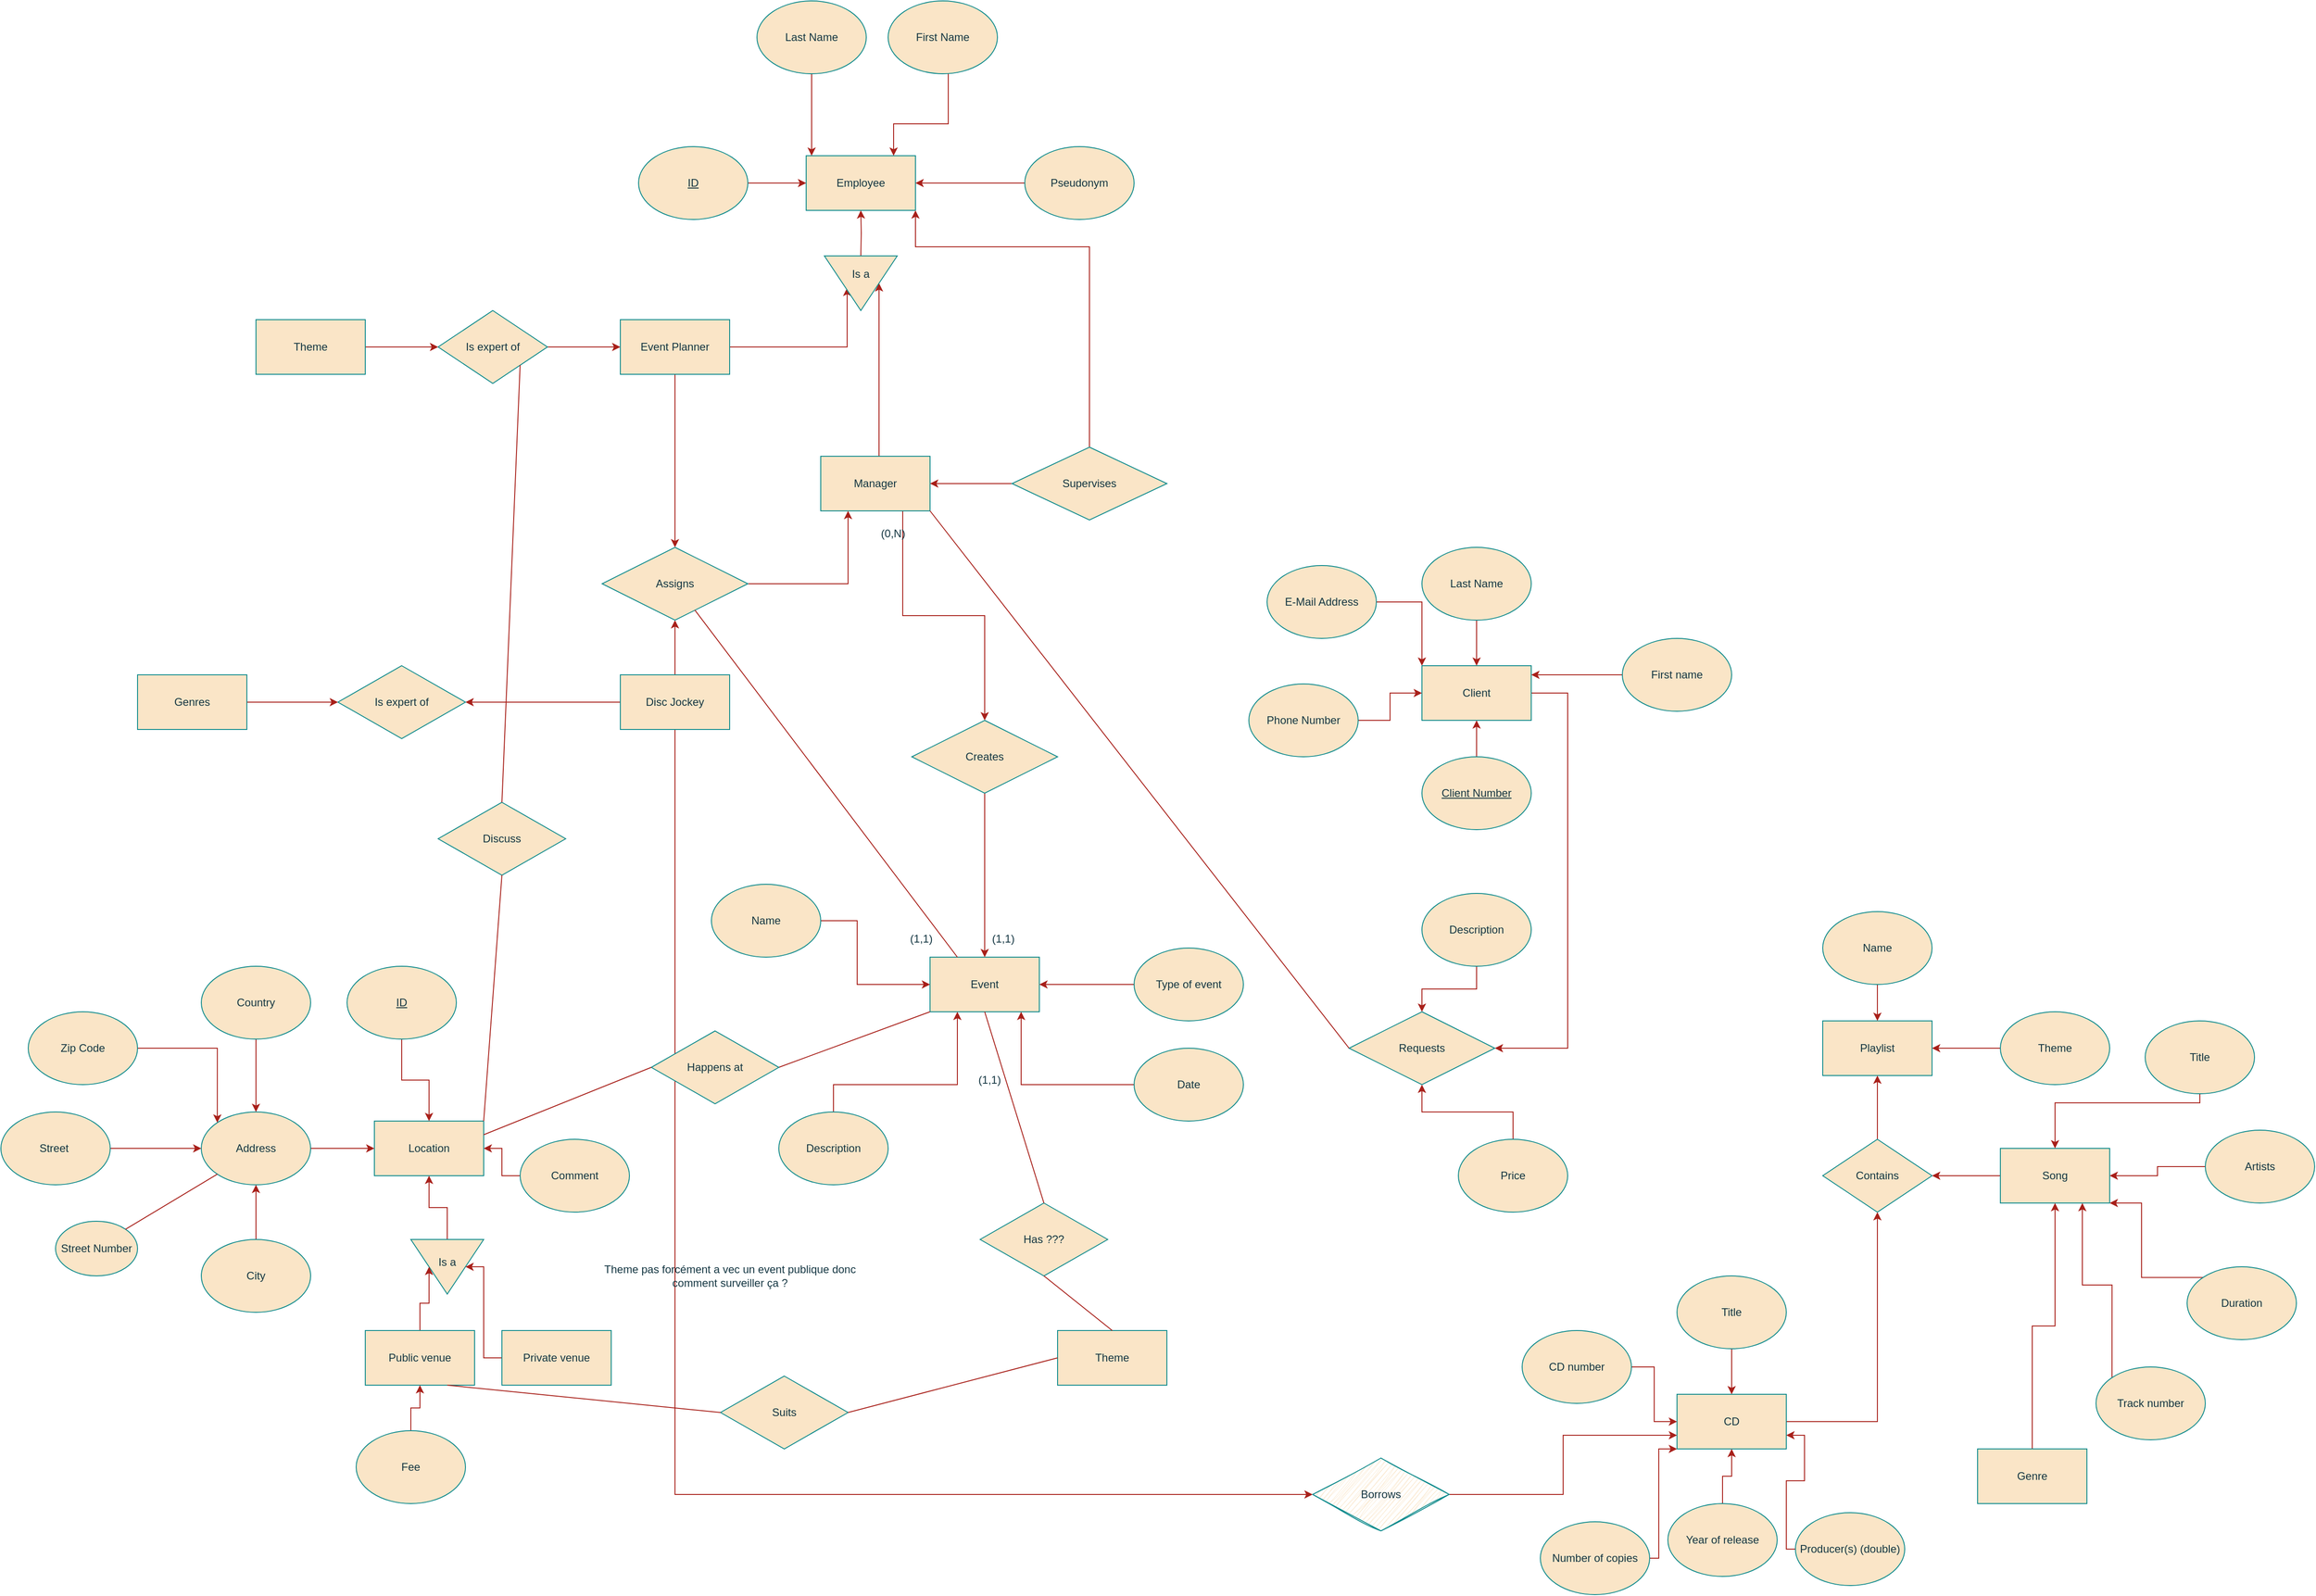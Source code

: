 <mxfile version="21.0.8" type="github">
  <diagram name="Page-1" id="oUGUHpaBGy30pAXyqQJv">
    <mxGraphModel dx="3053" dy="1091" grid="1" gridSize="10" guides="1" tooltips="1" connect="1" arrows="1" fold="1" page="1" pageScale="1" pageWidth="1169" pageHeight="827" math="0" shadow="0">
      <root>
        <mxCell id="0" />
        <mxCell id="1" parent="0" />
        <mxCell id="isUZXauVuKdNpPGXGeLC-48" style="edgeStyle=orthogonalEdgeStyle;rounded=0;orthogonalLoop=1;jettySize=auto;html=1;entryX=0.5;entryY=1;entryDx=0;entryDy=0;strokeColor=#A8201A;fontColor=default;fillColor=#FAE5C7;labelBackgroundColor=none;" parent="1" source="isUZXauVuKdNpPGXGeLC-2" target="isUZXauVuKdNpPGXGeLC-44" edge="1">
          <mxGeometry relative="1" as="geometry" />
        </mxCell>
        <mxCell id="isUZXauVuKdNpPGXGeLC-145" style="edgeStyle=orthogonalEdgeStyle;rounded=0;orthogonalLoop=1;jettySize=auto;html=1;entryX=0;entryY=0.5;entryDx=0;entryDy=0;strokeColor=#A8201A;fontColor=default;fillColor=#FAE5C7;labelBackgroundColor=none;" parent="1" source="isUZXauVuKdNpPGXGeLC-2" target="isUZXauVuKdNpPGXGeLC-143" edge="1">
          <mxGeometry relative="1" as="geometry">
            <Array as="points">
              <mxPoint x="30" y="1670" />
            </Array>
          </mxGeometry>
        </mxCell>
        <mxCell id="isUZXauVuKdNpPGXGeLC-152" style="edgeStyle=orthogonalEdgeStyle;rounded=0;orthogonalLoop=1;jettySize=auto;html=1;exitX=0;exitY=0.5;exitDx=0;exitDy=0;entryX=1;entryY=0.5;entryDx=0;entryDy=0;strokeColor=#A8201A;fontColor=default;fillColor=#FAE5C7;labelBackgroundColor=none;" parent="1" source="isUZXauVuKdNpPGXGeLC-2" target="isUZXauVuKdNpPGXGeLC-151" edge="1">
          <mxGeometry relative="1" as="geometry">
            <Array as="points">
              <mxPoint x="-150" y="800" />
              <mxPoint x="-150" y="800" />
            </Array>
          </mxGeometry>
        </mxCell>
        <mxCell id="isUZXauVuKdNpPGXGeLC-2" value="Disc Jockey" style="rounded=0;whiteSpace=wrap;html=1;labelBackgroundColor=none;fillColor=#FAE5C7;strokeColor=#0F8B8D;fontColor=#143642;" parent="1" vertex="1">
          <mxGeometry x="-30" y="770" width="120" height="60" as="geometry" />
        </mxCell>
        <mxCell id="isUZXauVuKdNpPGXGeLC-3" value="Employee" style="rounded=0;whiteSpace=wrap;html=1;labelBackgroundColor=none;fillColor=#FAE5C7;strokeColor=#0F8B8D;fontColor=#143642;" parent="1" vertex="1">
          <mxGeometry x="174" y="200" width="120" height="60" as="geometry" />
        </mxCell>
        <mxCell id="isUZXauVuKdNpPGXGeLC-15" style="edgeStyle=orthogonalEdgeStyle;rounded=0;orthogonalLoop=1;jettySize=auto;html=1;labelBackgroundColor=none;strokeColor=#A8201A;fontColor=default;" parent="1" source="isUZXauVuKdNpPGXGeLC-4" target="isUZXauVuKdNpPGXGeLC-3" edge="1">
          <mxGeometry relative="1" as="geometry">
            <Array as="points">
              <mxPoint x="180" y="160" />
              <mxPoint x="180" y="160" />
            </Array>
          </mxGeometry>
        </mxCell>
        <mxCell id="isUZXauVuKdNpPGXGeLC-4" value="Last Name" style="ellipse;whiteSpace=wrap;html=1;labelBackgroundColor=none;fillColor=#FAE5C7;strokeColor=#0F8B8D;fontColor=#143642;" parent="1" vertex="1">
          <mxGeometry x="120" y="30" width="120" height="80" as="geometry" />
        </mxCell>
        <mxCell id="isUZXauVuKdNpPGXGeLC-7" style="edgeStyle=orthogonalEdgeStyle;rounded=0;orthogonalLoop=1;jettySize=auto;html=1;labelBackgroundColor=none;strokeColor=#A8201A;fontColor=default;" parent="1" source="isUZXauVuKdNpPGXGeLC-6" target="isUZXauVuKdNpPGXGeLC-3" edge="1">
          <mxGeometry relative="1" as="geometry">
            <Array as="points">
              <mxPoint x="330" y="165" />
              <mxPoint x="270" y="165" />
            </Array>
          </mxGeometry>
        </mxCell>
        <mxCell id="isUZXauVuKdNpPGXGeLC-6" value="First Name" style="ellipse;whiteSpace=wrap;html=1;labelBackgroundColor=none;fillColor=#FAE5C7;strokeColor=#0F8B8D;fontColor=#143642;" parent="1" vertex="1">
          <mxGeometry x="264" y="30" width="120" height="80" as="geometry" />
        </mxCell>
        <mxCell id="isUZXauVuKdNpPGXGeLC-9" value="" style="edgeStyle=orthogonalEdgeStyle;rounded=0;orthogonalLoop=1;jettySize=auto;html=1;labelBackgroundColor=none;strokeColor=#A8201A;fontColor=default;" parent="1" source="isUZXauVuKdNpPGXGeLC-8" target="isUZXauVuKdNpPGXGeLC-3" edge="1">
          <mxGeometry relative="1" as="geometry" />
        </mxCell>
        <mxCell id="isUZXauVuKdNpPGXGeLC-8" value="ID" style="ellipse;whiteSpace=wrap;html=1;fontStyle=4;labelBackgroundColor=none;fillColor=#FAE5C7;strokeColor=#0F8B8D;fontColor=#143642;" parent="1" vertex="1">
          <mxGeometry x="-10" y="190" width="120" height="80" as="geometry" />
        </mxCell>
        <mxCell id="isUZXauVuKdNpPGXGeLC-11" value="" style="edgeStyle=orthogonalEdgeStyle;rounded=0;orthogonalLoop=1;jettySize=auto;html=1;labelBackgroundColor=none;strokeColor=#A8201A;fontColor=default;" parent="1" source="isUZXauVuKdNpPGXGeLC-10" target="isUZXauVuKdNpPGXGeLC-3" edge="1">
          <mxGeometry relative="1" as="geometry" />
        </mxCell>
        <mxCell id="isUZXauVuKdNpPGXGeLC-10" value="Pseudonym" style="ellipse;whiteSpace=wrap;fontStyle=0;html=1;labelBackgroundColor=none;fillColor=#FAE5C7;strokeColor=#0F8B8D;fontColor=#143642;" parent="1" vertex="1">
          <mxGeometry x="414" y="190" width="120" height="80" as="geometry" />
        </mxCell>
        <mxCell id="isUZXauVuKdNpPGXGeLC-18" value="" style="edgeStyle=orthogonalEdgeStyle;rounded=0;orthogonalLoop=1;jettySize=auto;html=1;labelBackgroundColor=none;strokeColor=#A8201A;fontColor=default;" parent="1" target="isUZXauVuKdNpPGXGeLC-3" edge="1">
          <mxGeometry relative="1" as="geometry">
            <mxPoint x="234.0" y="310" as="sourcePoint" />
          </mxGeometry>
        </mxCell>
        <mxCell id="isUZXauVuKdNpPGXGeLC-118" style="edgeStyle=orthogonalEdgeStyle;rounded=0;orthogonalLoop=1;jettySize=auto;html=1;strokeColor=#A8201A;fontColor=default;fillColor=#FAE5C7;labelBackgroundColor=none;entryX=1;entryY=0.5;entryDx=0;entryDy=0;" parent="1" source="isUZXauVuKdNpPGXGeLC-21" target="isUZXauVuKdNpPGXGeLC-116" edge="1">
          <mxGeometry relative="1" as="geometry">
            <Array as="points">
              <mxPoint x="1010" y="790" />
              <mxPoint x="1010" y="1180" />
            </Array>
            <mxPoint x="1210" y="1180" as="targetPoint" />
          </mxGeometry>
        </mxCell>
        <mxCell id="isUZXauVuKdNpPGXGeLC-21" value="&lt;div&gt;Client&lt;/div&gt;" style="rounded=0;whiteSpace=wrap;html=1;strokeColor=#0F8B8D;fontColor=#143642;fillColor=#FAE5C7;labelBackgroundColor=none;" parent="1" vertex="1">
          <mxGeometry x="850" y="760" width="120" height="60" as="geometry" />
        </mxCell>
        <mxCell id="isUZXauVuKdNpPGXGeLC-23" value="" style="edgeStyle=orthogonalEdgeStyle;rounded=0;orthogonalLoop=1;jettySize=auto;html=1;strokeColor=#A8201A;fontColor=default;fillColor=#FAE5C7;labelBackgroundColor=none;" parent="1" source="isUZXauVuKdNpPGXGeLC-22" target="isUZXauVuKdNpPGXGeLC-21" edge="1">
          <mxGeometry relative="1" as="geometry" />
        </mxCell>
        <mxCell id="isUZXauVuKdNpPGXGeLC-22" value="Client Number" style="ellipse;whiteSpace=wrap;html=1;strokeColor=#0F8B8D;fontColor=#143642;fillColor=#FAE5C7;fontStyle=4;labelBackgroundColor=none;" parent="1" vertex="1">
          <mxGeometry x="850" y="860" width="120" height="80" as="geometry" />
        </mxCell>
        <mxCell id="isUZXauVuKdNpPGXGeLC-25" value="" style="edgeStyle=orthogonalEdgeStyle;rounded=0;orthogonalLoop=1;jettySize=auto;html=1;strokeColor=#A8201A;fontColor=default;fillColor=#FAE5C7;labelBackgroundColor=none;" parent="1" source="isUZXauVuKdNpPGXGeLC-24" target="isUZXauVuKdNpPGXGeLC-21" edge="1">
          <mxGeometry relative="1" as="geometry" />
        </mxCell>
        <mxCell id="isUZXauVuKdNpPGXGeLC-24" value="&lt;div&gt;Last Name&lt;/div&gt;" style="ellipse;whiteSpace=wrap;html=1;strokeColor=#0F8B8D;fontColor=#143642;fillColor=#FAE5C7;labelBackgroundColor=none;" parent="1" vertex="1">
          <mxGeometry x="850" y="630" width="120" height="80" as="geometry" />
        </mxCell>
        <mxCell id="isUZXauVuKdNpPGXGeLC-27" value="" style="edgeStyle=orthogonalEdgeStyle;rounded=0;orthogonalLoop=1;jettySize=auto;html=1;strokeColor=#A8201A;fontColor=default;fillColor=#FAE5C7;labelBackgroundColor=none;" parent="1" source="isUZXauVuKdNpPGXGeLC-26" target="isUZXauVuKdNpPGXGeLC-21" edge="1">
          <mxGeometry relative="1" as="geometry">
            <Array as="points">
              <mxPoint x="990" y="770" />
              <mxPoint x="990" y="770" />
            </Array>
          </mxGeometry>
        </mxCell>
        <mxCell id="isUZXauVuKdNpPGXGeLC-26" value="First name" style="ellipse;whiteSpace=wrap;html=1;strokeColor=#0F8B8D;fontColor=#143642;fillColor=#FAE5C7;labelBackgroundColor=none;" parent="1" vertex="1">
          <mxGeometry x="1070" y="730" width="120" height="80" as="geometry" />
        </mxCell>
        <mxCell id="isUZXauVuKdNpPGXGeLC-29" value="" style="edgeStyle=orthogonalEdgeStyle;rounded=0;orthogonalLoop=1;jettySize=auto;html=1;strokeColor=#A8201A;fontColor=default;fillColor=#FAE5C7;labelBackgroundColor=none;" parent="1" source="isUZXauVuKdNpPGXGeLC-28" target="isUZXauVuKdNpPGXGeLC-21" edge="1">
          <mxGeometry relative="1" as="geometry" />
        </mxCell>
        <mxCell id="isUZXauVuKdNpPGXGeLC-28" value="Phone Number" style="ellipse;whiteSpace=wrap;html=1;strokeColor=#0F8B8D;fontColor=#143642;fillColor=#FAE5C7;labelBackgroundColor=none;" parent="1" vertex="1">
          <mxGeometry x="660" y="780" width="120" height="80" as="geometry" />
        </mxCell>
        <mxCell id="isUZXauVuKdNpPGXGeLC-31" style="edgeStyle=orthogonalEdgeStyle;rounded=0;orthogonalLoop=1;jettySize=auto;html=1;entryX=0;entryY=0;entryDx=0;entryDy=0;strokeColor=#A8201A;fontColor=default;fillColor=#FAE5C7;labelBackgroundColor=none;" parent="1" source="isUZXauVuKdNpPGXGeLC-30" target="isUZXauVuKdNpPGXGeLC-21" edge="1">
          <mxGeometry relative="1" as="geometry" />
        </mxCell>
        <mxCell id="isUZXauVuKdNpPGXGeLC-30" value="E-Mail Address" style="ellipse;whiteSpace=wrap;html=1;strokeColor=#0F8B8D;fontColor=#143642;fillColor=#FAE5C7;labelBackgroundColor=none;" parent="1" vertex="1">
          <mxGeometry x="680" y="650" width="120" height="80" as="geometry" />
        </mxCell>
        <mxCell id="isUZXauVuKdNpPGXGeLC-32" value="Event" style="rounded=0;whiteSpace=wrap;html=1;strokeColor=#0F8B8D;fontColor=#143642;fillColor=#FAE5C7;labelBackgroundColor=none;" parent="1" vertex="1">
          <mxGeometry x="310" y="1080" width="120" height="60" as="geometry" />
        </mxCell>
        <mxCell id="isUZXauVuKdNpPGXGeLC-36" value="" style="edgeStyle=orthogonalEdgeStyle;rounded=0;orthogonalLoop=1;jettySize=auto;html=1;strokeColor=#A8201A;fontColor=default;fillColor=#FAE5C7;labelBackgroundColor=none;" parent="1" source="isUZXauVuKdNpPGXGeLC-35" target="isUZXauVuKdNpPGXGeLC-32" edge="1">
          <mxGeometry relative="1" as="geometry" />
        </mxCell>
        <mxCell id="isUZXauVuKdNpPGXGeLC-35" value="Type of event" style="ellipse;whiteSpace=wrap;html=1;strokeColor=#0F8B8D;fontColor=#143642;fillColor=#FAE5C7;labelBackgroundColor=none;" parent="1" vertex="1">
          <mxGeometry x="534" y="1070" width="120" height="80" as="geometry" />
        </mxCell>
        <mxCell id="isUZXauVuKdNpPGXGeLC-38" style="edgeStyle=orthogonalEdgeStyle;rounded=0;orthogonalLoop=1;jettySize=auto;html=1;strokeColor=#A8201A;fontColor=default;fillColor=#FAE5C7;labelBackgroundColor=none;entryX=0;entryY=0.5;entryDx=0;entryDy=0;" parent="1" source="isUZXauVuKdNpPGXGeLC-37" target="isUZXauVuKdNpPGXGeLC-32" edge="1">
          <mxGeometry relative="1" as="geometry">
            <Array as="points">
              <mxPoint x="230" y="1110" />
            </Array>
            <mxPoint x="290" y="1110" as="targetPoint" />
          </mxGeometry>
        </mxCell>
        <mxCell id="isUZXauVuKdNpPGXGeLC-37" value="Name" style="ellipse;whiteSpace=wrap;html=1;strokeColor=#0F8B8D;fontColor=#143642;fillColor=#FAE5C7;labelBackgroundColor=none;" parent="1" vertex="1">
          <mxGeometry x="70" y="1000" width="120" height="80" as="geometry" />
        </mxCell>
        <mxCell id="isUZXauVuKdNpPGXGeLC-40" value="" style="edgeStyle=orthogonalEdgeStyle;rounded=0;orthogonalLoop=1;jettySize=auto;html=1;strokeColor=#A8201A;fontColor=default;fillColor=#FAE5C7;labelBackgroundColor=none;" parent="1" source="isUZXauVuKdNpPGXGeLC-39" target="isUZXauVuKdNpPGXGeLC-32" edge="1">
          <mxGeometry relative="1" as="geometry">
            <Array as="points">
              <mxPoint x="410" y="1220" />
            </Array>
          </mxGeometry>
        </mxCell>
        <mxCell id="isUZXauVuKdNpPGXGeLC-39" value="Date" style="ellipse;whiteSpace=wrap;html=1;strokeColor=#0F8B8D;fontColor=#143642;fillColor=#FAE5C7;labelBackgroundColor=none;" parent="1" vertex="1">
          <mxGeometry x="534" y="1180" width="120" height="80" as="geometry" />
        </mxCell>
        <mxCell id="isUZXauVuKdNpPGXGeLC-42" style="edgeStyle=orthogonalEdgeStyle;rounded=0;orthogonalLoop=1;jettySize=auto;html=1;strokeColor=#A8201A;fontColor=default;fillColor=#FAE5C7;labelBackgroundColor=none;" parent="1" source="isUZXauVuKdNpPGXGeLC-41" target="isUZXauVuKdNpPGXGeLC-32" edge="1">
          <mxGeometry relative="1" as="geometry">
            <mxPoint x="520" y="1170" as="targetPoint" />
            <Array as="points">
              <mxPoint x="340" y="1220" />
            </Array>
          </mxGeometry>
        </mxCell>
        <mxCell id="isUZXauVuKdNpPGXGeLC-41" value="Description" style="ellipse;whiteSpace=wrap;html=1;strokeColor=#0F8B8D;fontColor=#143642;fillColor=#FAE5C7;labelBackgroundColor=none;" parent="1" vertex="1">
          <mxGeometry x="144" y="1250" width="120" height="80" as="geometry" />
        </mxCell>
        <mxCell id="isUZXauVuKdNpPGXGeLC-53" style="edgeStyle=orthogonalEdgeStyle;rounded=0;orthogonalLoop=1;jettySize=auto;html=1;strokeColor=#A8201A;fontColor=default;fillColor=#FAE5C7;entryX=0.5;entryY=0;entryDx=0;entryDy=0;labelBackgroundColor=none;" parent="1" source="isUZXauVuKdNpPGXGeLC-43" target="isUZXauVuKdNpPGXGeLC-93" edge="1">
          <mxGeometry relative="1" as="geometry">
            <mxPoint x="274.103" y="810.059" as="targetPoint" />
            <Array as="points">
              <mxPoint x="254" y="470" />
              <mxPoint x="254" y="470" />
            </Array>
          </mxGeometry>
        </mxCell>
        <mxCell id="u19Qbw-zsNUTQhLfnBGV-7" style="edgeStyle=orthogonalEdgeStyle;rounded=0;orthogonalLoop=1;jettySize=auto;html=1;exitX=0.75;exitY=1;exitDx=0;exitDy=0;strokeColor=#A8201A;fontColor=default;fillColor=#FAE5C7;labelBackgroundColor=none;" parent="1" source="isUZXauVuKdNpPGXGeLC-43" target="u19Qbw-zsNUTQhLfnBGV-5" edge="1">
          <mxGeometry relative="1" as="geometry" />
        </mxCell>
        <mxCell id="isUZXauVuKdNpPGXGeLC-43" value="&lt;div&gt;Manager&lt;/div&gt;" style="rounded=0;whiteSpace=wrap;html=1;strokeColor=#0F8B8D;fontColor=#143642;fillColor=#FAE5C7;labelBackgroundColor=none;" parent="1" vertex="1">
          <mxGeometry x="190" y="530" width="120" height="60" as="geometry" />
        </mxCell>
        <mxCell id="isUZXauVuKdNpPGXGeLC-45" value="" style="edgeStyle=orthogonalEdgeStyle;rounded=0;orthogonalLoop=1;jettySize=auto;html=1;strokeColor=#A8201A;fontColor=default;fillColor=#FAE5C7;labelBackgroundColor=none;" parent="1" source="isUZXauVuKdNpPGXGeLC-44" target="isUZXauVuKdNpPGXGeLC-43" edge="1">
          <mxGeometry relative="1" as="geometry">
            <Array as="points">
              <mxPoint x="220" y="670" />
            </Array>
          </mxGeometry>
        </mxCell>
        <mxCell id="isUZXauVuKdNpPGXGeLC-44" value="Assigns" style="rhombus;whiteSpace=wrap;html=1;strokeColor=#0F8B8D;fontColor=#143642;fillColor=#FAE5C7;labelBackgroundColor=none;" parent="1" vertex="1">
          <mxGeometry x="-50" y="630" width="160" height="80" as="geometry" />
        </mxCell>
        <mxCell id="isUZXauVuKdNpPGXGeLC-51" value="" style="edgeStyle=orthogonalEdgeStyle;rounded=0;orthogonalLoop=1;jettySize=auto;html=1;strokeColor=#A8201A;fontColor=default;fillColor=#FAE5C7;labelBackgroundColor=none;" parent="1" source="isUZXauVuKdNpPGXGeLC-50" target="isUZXauVuKdNpPGXGeLC-44" edge="1">
          <mxGeometry relative="1" as="geometry">
            <Array as="points">
              <mxPoint x="30" y="590" />
              <mxPoint x="30" y="590" />
            </Array>
          </mxGeometry>
        </mxCell>
        <mxCell id="isUZXauVuKdNpPGXGeLC-95" style="edgeStyle=orthogonalEdgeStyle;rounded=0;orthogonalLoop=1;jettySize=auto;html=1;entryX=0.25;entryY=1;entryDx=0;entryDy=0;strokeColor=#A8201A;fontColor=default;fillColor=#FAE5C7;labelBackgroundColor=none;" parent="1" source="isUZXauVuKdNpPGXGeLC-50" target="isUZXauVuKdNpPGXGeLC-94" edge="1">
          <mxGeometry relative="1" as="geometry">
            <Array as="points">
              <mxPoint x="219" y="410" />
            </Array>
          </mxGeometry>
        </mxCell>
        <mxCell id="isUZXauVuKdNpPGXGeLC-50" value="&lt;div&gt;Event P&lt;span style=&quot;background-color: initial;&quot;&gt;lanner&lt;/span&gt;&lt;/div&gt;" style="rounded=0;whiteSpace=wrap;html=1;strokeColor=#0F8B8D;fontColor=#143642;fillColor=#FAE5C7;labelBackgroundColor=none;" parent="1" vertex="1">
          <mxGeometry x="-30" y="380" width="120" height="60" as="geometry" />
        </mxCell>
        <mxCell id="isUZXauVuKdNpPGXGeLC-55" style="edgeStyle=orthogonalEdgeStyle;rounded=0;orthogonalLoop=1;jettySize=auto;html=1;strokeColor=#A8201A;fontColor=default;fillColor=#FAE5C7;entryX=1;entryY=0.5;entryDx=0;entryDy=0;labelBackgroundColor=none;" parent="1" source="isUZXauVuKdNpPGXGeLC-54" target="isUZXauVuKdNpPGXGeLC-43" edge="1">
          <mxGeometry relative="1" as="geometry">
            <mxPoint x="330" y="370" as="targetPoint" />
            <Array as="points">
              <mxPoint x="340" y="560" />
              <mxPoint x="340" y="560" />
            </Array>
          </mxGeometry>
        </mxCell>
        <mxCell id="isUZXauVuKdNpPGXGeLC-56" style="edgeStyle=orthogonalEdgeStyle;rounded=0;orthogonalLoop=1;jettySize=auto;html=1;entryX=1;entryY=1;entryDx=0;entryDy=0;strokeColor=#A8201A;fontColor=default;fillColor=#FAE5C7;labelBackgroundColor=none;" parent="1" source="isUZXauVuKdNpPGXGeLC-54" target="isUZXauVuKdNpPGXGeLC-3" edge="1">
          <mxGeometry relative="1" as="geometry">
            <Array as="points">
              <mxPoint x="485" y="300" />
              <mxPoint x="294" y="300" />
            </Array>
          </mxGeometry>
        </mxCell>
        <mxCell id="isUZXauVuKdNpPGXGeLC-54" value="Supervises" style="rhombus;whiteSpace=wrap;html=1;strokeColor=#0F8B8D;fontColor=#143642;fillColor=#FAE5C7;labelBackgroundColor=none;" parent="1" vertex="1">
          <mxGeometry x="400" y="520" width="170" height="80" as="geometry" />
        </mxCell>
        <mxCell id="isUZXauVuKdNpPGXGeLC-58" value="Location" style="rounded=0;whiteSpace=wrap;html=1;strokeColor=#0F8B8D;fontColor=#143642;fillColor=#FAE5C7;labelBackgroundColor=none;" parent="1" vertex="1">
          <mxGeometry x="-300" y="1260" width="120" height="60" as="geometry" />
        </mxCell>
        <mxCell id="isUZXauVuKdNpPGXGeLC-60" value="" style="edgeStyle=orthogonalEdgeStyle;rounded=0;orthogonalLoop=1;jettySize=auto;html=1;strokeColor=#A8201A;fontColor=default;fillColor=#FAE5C7;labelBackgroundColor=none;" parent="1" source="isUZXauVuKdNpPGXGeLC-59" target="isUZXauVuKdNpPGXGeLC-58" edge="1">
          <mxGeometry relative="1" as="geometry" />
        </mxCell>
        <mxCell id="isUZXauVuKdNpPGXGeLC-59" value="&lt;div&gt;Address&lt;/div&gt;" style="ellipse;whiteSpace=wrap;html=1;strokeColor=#0F8B8D;fontColor=#143642;fillColor=#FAE5C7;labelBackgroundColor=none;" parent="1" vertex="1">
          <mxGeometry x="-490" y="1250" width="120" height="80" as="geometry" />
        </mxCell>
        <mxCell id="isUZXauVuKdNpPGXGeLC-62" value="" style="edgeStyle=orthogonalEdgeStyle;rounded=0;orthogonalLoop=1;jettySize=auto;html=1;strokeColor=#A8201A;fontColor=default;fillColor=#FAE5C7;labelBackgroundColor=none;" parent="1" source="isUZXauVuKdNpPGXGeLC-61" target="isUZXauVuKdNpPGXGeLC-58" edge="1">
          <mxGeometry relative="1" as="geometry" />
        </mxCell>
        <mxCell id="isUZXauVuKdNpPGXGeLC-61" value="&lt;u&gt;ID&lt;/u&gt;" style="ellipse;whiteSpace=wrap;html=1;strokeColor=#0F8B8D;fontColor=#143642;fillColor=#FAE5C7;labelBackgroundColor=none;" parent="1" vertex="1">
          <mxGeometry x="-330" y="1090" width="120" height="80" as="geometry" />
        </mxCell>
        <mxCell id="isUZXauVuKdNpPGXGeLC-64" value="" style="edgeStyle=orthogonalEdgeStyle;rounded=0;orthogonalLoop=1;jettySize=auto;html=1;strokeColor=#A8201A;fontColor=default;fillColor=#FAE5C7;labelBackgroundColor=none;" parent="1" source="isUZXauVuKdNpPGXGeLC-63" target="isUZXauVuKdNpPGXGeLC-59" edge="1">
          <mxGeometry relative="1" as="geometry" />
        </mxCell>
        <mxCell id="isUZXauVuKdNpPGXGeLC-63" value="Country" style="ellipse;whiteSpace=wrap;html=1;strokeColor=#0F8B8D;fontColor=#143642;fillColor=#FAE5C7;labelBackgroundColor=none;" parent="1" vertex="1">
          <mxGeometry x="-490" y="1090" width="120" height="80" as="geometry" />
        </mxCell>
        <mxCell id="isUZXauVuKdNpPGXGeLC-66" value="" style="edgeStyle=orthogonalEdgeStyle;rounded=0;orthogonalLoop=1;jettySize=auto;html=1;strokeColor=#A8201A;fontColor=default;fillColor=#FAE5C7;labelBackgroundColor=none;" parent="1" source="isUZXauVuKdNpPGXGeLC-65" target="isUZXauVuKdNpPGXGeLC-59" edge="1">
          <mxGeometry relative="1" as="geometry" />
        </mxCell>
        <mxCell id="isUZXauVuKdNpPGXGeLC-65" value="Street&amp;nbsp;" style="ellipse;whiteSpace=wrap;html=1;strokeColor=#0F8B8D;fontColor=#143642;fillColor=#FAE5C7;labelBackgroundColor=none;" parent="1" vertex="1">
          <mxGeometry x="-710" y="1250" width="120" height="80" as="geometry" />
        </mxCell>
        <mxCell id="isUZXauVuKdNpPGXGeLC-68" value="" style="edgeStyle=orthogonalEdgeStyle;rounded=0;orthogonalLoop=1;jettySize=auto;html=1;strokeColor=#A8201A;fontColor=default;fillColor=#FAE5C7;labelBackgroundColor=none;" parent="1" source="isUZXauVuKdNpPGXGeLC-67" target="isUZXauVuKdNpPGXGeLC-59" edge="1">
          <mxGeometry relative="1" as="geometry" />
        </mxCell>
        <mxCell id="isUZXauVuKdNpPGXGeLC-67" value="City" style="ellipse;whiteSpace=wrap;html=1;strokeColor=#0F8B8D;fontColor=#143642;fillColor=#FAE5C7;labelBackgroundColor=none;" parent="1" vertex="1">
          <mxGeometry x="-490" y="1390" width="120" height="80" as="geometry" />
        </mxCell>
        <mxCell id="isUZXauVuKdNpPGXGeLC-70" style="edgeStyle=orthogonalEdgeStyle;rounded=0;orthogonalLoop=1;jettySize=auto;html=1;entryX=0;entryY=0;entryDx=0;entryDy=0;strokeColor=#A8201A;fontColor=default;fillColor=#FAE5C7;labelBackgroundColor=none;" parent="1" source="isUZXauVuKdNpPGXGeLC-69" target="isUZXauVuKdNpPGXGeLC-59" edge="1">
          <mxGeometry relative="1" as="geometry" />
        </mxCell>
        <mxCell id="isUZXauVuKdNpPGXGeLC-69" value="Zip Code" style="ellipse;whiteSpace=wrap;html=1;strokeColor=#0F8B8D;fontColor=#143642;fillColor=#FAE5C7;labelBackgroundColor=none;" parent="1" vertex="1">
          <mxGeometry x="-680" y="1140" width="120" height="80" as="geometry" />
        </mxCell>
        <mxCell id="isUZXauVuKdNpPGXGeLC-73" value="" style="edgeStyle=orthogonalEdgeStyle;rounded=0;orthogonalLoop=1;jettySize=auto;html=1;strokeColor=#A8201A;fontColor=default;fillColor=#FAE5C7;labelBackgroundColor=none;" parent="1" source="isUZXauVuKdNpPGXGeLC-72" target="isUZXauVuKdNpPGXGeLC-58" edge="1">
          <mxGeometry relative="1" as="geometry" />
        </mxCell>
        <mxCell id="isUZXauVuKdNpPGXGeLC-72" value="Comment" style="ellipse;whiteSpace=wrap;html=1;strokeColor=#0F8B8D;fontColor=#143642;fillColor=#FAE5C7;labelBackgroundColor=none;" parent="1" vertex="1">
          <mxGeometry x="-140" y="1280" width="120" height="80" as="geometry" />
        </mxCell>
        <mxCell id="isUZXauVuKdNpPGXGeLC-84" style="edgeStyle=orthogonalEdgeStyle;rounded=0;orthogonalLoop=1;jettySize=auto;html=1;strokeColor=#A8201A;fontColor=default;fillColor=#FAE5C7;labelBackgroundColor=none;" parent="1" source="isUZXauVuKdNpPGXGeLC-82" target="isUZXauVuKdNpPGXGeLC-58" edge="1">
          <mxGeometry relative="1" as="geometry" />
        </mxCell>
        <mxCell id="isUZXauVuKdNpPGXGeLC-82" value="" style="triangle;whiteSpace=wrap;html=1;strokeColor=#0F8B8D;fontColor=#143642;fillColor=#FAE5C7;rotation=90;labelBackgroundColor=none;" parent="1" vertex="1">
          <mxGeometry x="-250" y="1380" width="60" height="80" as="geometry" />
        </mxCell>
        <mxCell id="isUZXauVuKdNpPGXGeLC-85" value="Is a" style="text;html=1;strokeColor=none;fillColor=none;align=center;verticalAlign=middle;whiteSpace=wrap;rounded=0;fontColor=#143642;labelBackgroundColor=none;" parent="1" vertex="1">
          <mxGeometry x="-250" y="1400" width="60" height="30" as="geometry" />
        </mxCell>
        <mxCell id="isUZXauVuKdNpPGXGeLC-87" style="edgeStyle=orthogonalEdgeStyle;rounded=0;orthogonalLoop=1;jettySize=auto;html=1;entryX=0.167;entryY=0.667;entryDx=0;entryDy=0;entryPerimeter=0;strokeColor=#A8201A;fontColor=default;fillColor=#FAE5C7;labelBackgroundColor=none;" parent="1" source="isUZXauVuKdNpPGXGeLC-86" target="isUZXauVuKdNpPGXGeLC-85" edge="1">
          <mxGeometry relative="1" as="geometry" />
        </mxCell>
        <mxCell id="isUZXauVuKdNpPGXGeLC-86" value="Public venue" style="rounded=0;whiteSpace=wrap;html=1;strokeColor=#0F8B8D;fontColor=#143642;fillColor=#FAE5C7;labelBackgroundColor=none;" parent="1" vertex="1">
          <mxGeometry x="-310" y="1490" width="120" height="60" as="geometry" />
        </mxCell>
        <mxCell id="isUZXauVuKdNpPGXGeLC-89" style="edgeStyle=orthogonalEdgeStyle;rounded=0;orthogonalLoop=1;jettySize=auto;html=1;entryX=0.833;entryY=0.667;entryDx=0;entryDy=0;entryPerimeter=0;strokeColor=#A8201A;fontColor=default;fillColor=#FAE5C7;labelBackgroundColor=none;" parent="1" source="isUZXauVuKdNpPGXGeLC-88" target="isUZXauVuKdNpPGXGeLC-85" edge="1">
          <mxGeometry relative="1" as="geometry">
            <Array as="points">
              <mxPoint x="-180" y="1520" />
              <mxPoint x="-180" y="1420" />
            </Array>
          </mxGeometry>
        </mxCell>
        <mxCell id="isUZXauVuKdNpPGXGeLC-88" value="Private venue" style="rounded=0;whiteSpace=wrap;html=1;strokeColor=#0F8B8D;fontColor=#143642;fillColor=#FAE5C7;labelBackgroundColor=none;" parent="1" vertex="1">
          <mxGeometry x="-160" y="1490" width="120" height="60" as="geometry" />
        </mxCell>
        <mxCell id="isUZXauVuKdNpPGXGeLC-92" value="" style="edgeStyle=orthogonalEdgeStyle;rounded=0;orthogonalLoop=1;jettySize=auto;html=1;strokeColor=#A8201A;fontColor=default;fillColor=#FAE5C7;labelBackgroundColor=none;" parent="1" source="isUZXauVuKdNpPGXGeLC-90" target="isUZXauVuKdNpPGXGeLC-86" edge="1">
          <mxGeometry relative="1" as="geometry" />
        </mxCell>
        <mxCell id="isUZXauVuKdNpPGXGeLC-90" value="Fee" style="ellipse;whiteSpace=wrap;html=1;strokeColor=#0F8B8D;fontColor=#143642;fillColor=#FAE5C7;labelBackgroundColor=none;" parent="1" vertex="1">
          <mxGeometry x="-320" y="1600" width="120" height="80" as="geometry" />
        </mxCell>
        <mxCell id="isUZXauVuKdNpPGXGeLC-93" value="" style="triangle;whiteSpace=wrap;html=1;strokeColor=#0F8B8D;fontColor=#143642;fillColor=#FAE5C7;rotation=90;labelBackgroundColor=none;" parent="1" vertex="1">
          <mxGeometry x="204" y="300" width="60" height="80" as="geometry" />
        </mxCell>
        <mxCell id="isUZXauVuKdNpPGXGeLC-94" value="Is a" style="text;html=1;strokeColor=none;fillColor=none;align=center;verticalAlign=middle;whiteSpace=wrap;rounded=0;fontColor=#143642;labelBackgroundColor=none;" parent="1" vertex="1">
          <mxGeometry x="204" y="315" width="60" height="30" as="geometry" />
        </mxCell>
        <mxCell id="isUZXauVuKdNpPGXGeLC-100" value="Playlist" style="rounded=0;whiteSpace=wrap;html=1;strokeColor=#0F8B8D;fontColor=#143642;fillColor=#FAE5C7;labelBackgroundColor=none;" parent="1" vertex="1">
          <mxGeometry x="1290" y="1150" width="120" height="60" as="geometry" />
        </mxCell>
        <mxCell id="isUZXauVuKdNpPGXGeLC-102" value="" style="edgeStyle=orthogonalEdgeStyle;rounded=0;orthogonalLoop=1;jettySize=auto;html=1;strokeColor=#A8201A;fontColor=default;fillColor=#FAE5C7;labelBackgroundColor=none;" parent="1" source="isUZXauVuKdNpPGXGeLC-101" target="isUZXauVuKdNpPGXGeLC-100" edge="1">
          <mxGeometry relative="1" as="geometry" />
        </mxCell>
        <mxCell id="isUZXauVuKdNpPGXGeLC-101" value="Name" style="ellipse;whiteSpace=wrap;html=1;strokeColor=#0F8B8D;fontColor=#143642;fillColor=#FAE5C7;labelBackgroundColor=none;" parent="1" vertex="1">
          <mxGeometry x="1290" y="1030" width="120" height="80" as="geometry" />
        </mxCell>
        <mxCell id="isUZXauVuKdNpPGXGeLC-104" value="" style="edgeStyle=orthogonalEdgeStyle;rounded=0;orthogonalLoop=1;jettySize=auto;html=1;strokeColor=#A8201A;fontColor=default;fillColor=#FAE5C7;labelBackgroundColor=none;" parent="1" source="isUZXauVuKdNpPGXGeLC-103" target="isUZXauVuKdNpPGXGeLC-100" edge="1">
          <mxGeometry relative="1" as="geometry" />
        </mxCell>
        <mxCell id="isUZXauVuKdNpPGXGeLC-103" value="Contains" style="rhombus;whiteSpace=wrap;html=1;strokeColor=#0F8B8D;fontColor=#143642;fillColor=#FAE5C7;labelBackgroundColor=none;" parent="1" vertex="1">
          <mxGeometry x="1290" y="1280" width="120" height="80" as="geometry" />
        </mxCell>
        <mxCell id="isUZXauVuKdNpPGXGeLC-106" value="" style="edgeStyle=orthogonalEdgeStyle;rounded=0;orthogonalLoop=1;jettySize=auto;html=1;strokeColor=#A8201A;fontColor=default;fillColor=#FAE5C7;labelBackgroundColor=none;" parent="1" source="isUZXauVuKdNpPGXGeLC-105" target="isUZXauVuKdNpPGXGeLC-103" edge="1">
          <mxGeometry relative="1" as="geometry" />
        </mxCell>
        <mxCell id="isUZXauVuKdNpPGXGeLC-105" value="Song" style="rounded=0;whiteSpace=wrap;html=1;strokeColor=#0F8B8D;fontColor=#143642;fillColor=#FAE5C7;labelBackgroundColor=none;" parent="1" vertex="1">
          <mxGeometry x="1485" y="1290" width="120" height="60" as="geometry" />
        </mxCell>
        <mxCell id="isUZXauVuKdNpPGXGeLC-108" value="" style="edgeStyle=orthogonalEdgeStyle;rounded=0;orthogonalLoop=1;jettySize=auto;html=1;strokeColor=#A8201A;fontColor=default;fillColor=#FAE5C7;labelBackgroundColor=none;" parent="1" source="isUZXauVuKdNpPGXGeLC-107" target="isUZXauVuKdNpPGXGeLC-100" edge="1">
          <mxGeometry relative="1" as="geometry" />
        </mxCell>
        <mxCell id="isUZXauVuKdNpPGXGeLC-107" value="Theme" style="ellipse;whiteSpace=wrap;html=1;strokeColor=#0F8B8D;fontColor=#143642;fillColor=#FAE5C7;strokeWidth=1;labelBackgroundColor=none;" parent="1" vertex="1">
          <mxGeometry x="1485" y="1140" width="120" height="80" as="geometry" />
        </mxCell>
        <mxCell id="isUZXauVuKdNpPGXGeLC-112" value="" style="edgeStyle=orthogonalEdgeStyle;rounded=0;orthogonalLoop=1;jettySize=auto;html=1;strokeColor=#A8201A;fontColor=default;fillColor=#FAE5C7;labelBackgroundColor=none;" parent="1" source="isUZXauVuKdNpPGXGeLC-111" target="isUZXauVuKdNpPGXGeLC-105" edge="1">
          <mxGeometry relative="1" as="geometry" />
        </mxCell>
        <mxCell id="isUZXauVuKdNpPGXGeLC-111" value="Artists" style="ellipse;whiteSpace=wrap;html=1;strokeColor=#0F8B8D;fontColor=#143642;fillColor=#FAE5C7;labelBackgroundColor=none;" parent="1" vertex="1">
          <mxGeometry x="1710" y="1270" width="120" height="80" as="geometry" />
        </mxCell>
        <mxCell id="isUZXauVuKdNpPGXGeLC-114" value="" style="edgeStyle=orthogonalEdgeStyle;rounded=0;orthogonalLoop=1;jettySize=auto;html=1;strokeColor=#A8201A;fontColor=default;fillColor=#FAE5C7;labelBackgroundColor=none;" parent="1" source="isUZXauVuKdNpPGXGeLC-113" target="isUZXauVuKdNpPGXGeLC-105" edge="1">
          <mxGeometry relative="1" as="geometry" />
        </mxCell>
        <mxCell id="isUZXauVuKdNpPGXGeLC-113" value="&lt;div&gt;Genre&lt;/div&gt;" style="rounded=0;whiteSpace=wrap;html=1;strokeColor=#0F8B8D;fontColor=#143642;fillColor=#FAE5C7;labelBackgroundColor=none;" parent="1" vertex="1">
          <mxGeometry x="1460" y="1620" width="120" height="60" as="geometry" />
        </mxCell>
        <mxCell id="isUZXauVuKdNpPGXGeLC-116" value="Requests" style="rhombus;whiteSpace=wrap;html=1;strokeColor=#0F8B8D;fontColor=#143642;fillColor=#FAE5C7;labelBackgroundColor=none;" parent="1" vertex="1">
          <mxGeometry x="770" y="1140" width="160" height="80" as="geometry" />
        </mxCell>
        <mxCell id="isUZXauVuKdNpPGXGeLC-120" style="edgeStyle=orthogonalEdgeStyle;rounded=0;orthogonalLoop=1;jettySize=auto;html=1;entryX=0.5;entryY=1;entryDx=0;entryDy=0;strokeColor=#A8201A;fontColor=default;fillColor=#FAE5C7;labelBackgroundColor=none;" parent="1" source="isUZXauVuKdNpPGXGeLC-119" target="isUZXauVuKdNpPGXGeLC-116" edge="1">
          <mxGeometry relative="1" as="geometry" />
        </mxCell>
        <mxCell id="isUZXauVuKdNpPGXGeLC-119" value="Price" style="ellipse;whiteSpace=wrap;html=1;strokeColor=#0F8B8D;fontColor=#143642;fillColor=#FAE5C7;labelBackgroundColor=none;" parent="1" vertex="1">
          <mxGeometry x="890" y="1280" width="120" height="80" as="geometry" />
        </mxCell>
        <mxCell id="isUZXauVuKdNpPGXGeLC-122" style="edgeStyle=orthogonalEdgeStyle;rounded=0;orthogonalLoop=1;jettySize=auto;html=1;entryX=0.5;entryY=0;entryDx=0;entryDy=0;strokeColor=#A8201A;fontColor=default;fillColor=#FAE5C7;labelBackgroundColor=none;" parent="1" source="isUZXauVuKdNpPGXGeLC-121" target="isUZXauVuKdNpPGXGeLC-116" edge="1">
          <mxGeometry relative="1" as="geometry" />
        </mxCell>
        <mxCell id="isUZXauVuKdNpPGXGeLC-121" value="Description" style="ellipse;whiteSpace=wrap;html=1;strokeColor=#0F8B8D;fontColor=#143642;fillColor=#FAE5C7;labelBackgroundColor=none;" parent="1" vertex="1">
          <mxGeometry x="850" y="1010" width="120" height="80" as="geometry" />
        </mxCell>
        <mxCell id="isUZXauVuKdNpPGXGeLC-126" style="edgeStyle=orthogonalEdgeStyle;rounded=0;orthogonalLoop=1;jettySize=auto;html=1;exitX=0;exitY=0;exitDx=0;exitDy=0;entryX=1;entryY=1;entryDx=0;entryDy=0;strokeColor=#A8201A;fontColor=default;fillColor=#FAE5C7;labelBackgroundColor=none;" parent="1" source="isUZXauVuKdNpPGXGeLC-123" target="isUZXauVuKdNpPGXGeLC-105" edge="1">
          <mxGeometry relative="1" as="geometry">
            <Array as="points">
              <mxPoint x="1640" y="1432" />
              <mxPoint x="1640" y="1350" />
            </Array>
          </mxGeometry>
        </mxCell>
        <mxCell id="isUZXauVuKdNpPGXGeLC-123" value="Duration" style="ellipse;whiteSpace=wrap;html=1;strokeColor=#0F8B8D;fontColor=#143642;fillColor=#FAE5C7;labelBackgroundColor=none;" parent="1" vertex="1">
          <mxGeometry x="1690" y="1420" width="120" height="80" as="geometry" />
        </mxCell>
        <mxCell id="isUZXauVuKdNpPGXGeLC-128" style="edgeStyle=orthogonalEdgeStyle;rounded=0;orthogonalLoop=1;jettySize=auto;html=1;entryX=0.5;entryY=0;entryDx=0;entryDy=0;strokeColor=#A8201A;fontColor=default;fillColor=#FAE5C7;labelBackgroundColor=none;" parent="1" source="isUZXauVuKdNpPGXGeLC-127" target="isUZXauVuKdNpPGXGeLC-105" edge="1">
          <mxGeometry relative="1" as="geometry">
            <Array as="points">
              <mxPoint x="1704" y="1240" />
              <mxPoint x="1545" y="1240" />
            </Array>
          </mxGeometry>
        </mxCell>
        <mxCell id="isUZXauVuKdNpPGXGeLC-127" value="Title" style="ellipse;whiteSpace=wrap;html=1;strokeColor=#0F8B8D;fontColor=#143642;fillColor=#FAE5C7;labelBackgroundColor=none;" parent="1" vertex="1">
          <mxGeometry x="1644" y="1150" width="120" height="80" as="geometry" />
        </mxCell>
        <mxCell id="isUZXauVuKdNpPGXGeLC-130" style="edgeStyle=orthogonalEdgeStyle;rounded=0;orthogonalLoop=1;jettySize=auto;html=1;strokeColor=#A8201A;fontColor=default;fillColor=#FAE5C7;labelBackgroundColor=none;" parent="1" source="isUZXauVuKdNpPGXGeLC-129" target="isUZXauVuKdNpPGXGeLC-103" edge="1">
          <mxGeometry relative="1" as="geometry" />
        </mxCell>
        <mxCell id="isUZXauVuKdNpPGXGeLC-129" value="CD" style="rounded=0;whiteSpace=wrap;html=1;strokeColor=#0F8B8D;fontColor=#143642;fillColor=#FAE5C7;labelBackgroundColor=none;" parent="1" vertex="1">
          <mxGeometry x="1130" y="1560" width="120" height="60" as="geometry" />
        </mxCell>
        <mxCell id="isUZXauVuKdNpPGXGeLC-132" style="edgeStyle=orthogonalEdgeStyle;rounded=0;orthogonalLoop=1;jettySize=auto;html=1;exitX=0;exitY=0;exitDx=0;exitDy=0;entryX=0.75;entryY=1;entryDx=0;entryDy=0;strokeColor=#A8201A;fontColor=default;fillColor=#FAE5C7;labelBackgroundColor=none;" parent="1" source="isUZXauVuKdNpPGXGeLC-131" target="isUZXauVuKdNpPGXGeLC-105" edge="1">
          <mxGeometry relative="1" as="geometry" />
        </mxCell>
        <mxCell id="isUZXauVuKdNpPGXGeLC-131" value="Track number" style="ellipse;whiteSpace=wrap;html=1;strokeColor=#0F8B8D;fontColor=#143642;fillColor=#FAE5C7;labelBackgroundColor=none;" parent="1" vertex="1">
          <mxGeometry x="1590" y="1530" width="120" height="80" as="geometry" />
        </mxCell>
        <mxCell id="isUZXauVuKdNpPGXGeLC-134" value="" style="edgeStyle=orthogonalEdgeStyle;rounded=0;orthogonalLoop=1;jettySize=auto;html=1;strokeColor=#A8201A;fontColor=default;fillColor=#FAE5C7;labelBackgroundColor=none;" parent="1" source="isUZXauVuKdNpPGXGeLC-133" target="isUZXauVuKdNpPGXGeLC-129" edge="1">
          <mxGeometry relative="1" as="geometry" />
        </mxCell>
        <mxCell id="isUZXauVuKdNpPGXGeLC-133" value="CD number" style="ellipse;whiteSpace=wrap;html=1;strokeColor=#0F8B8D;fontColor=#143642;fillColor=#FAE5C7;labelBackgroundColor=none;" parent="1" vertex="1">
          <mxGeometry x="960" y="1490" width="120" height="80" as="geometry" />
        </mxCell>
        <mxCell id="isUZXauVuKdNpPGXGeLC-136" value="" style="edgeStyle=orthogonalEdgeStyle;rounded=0;orthogonalLoop=1;jettySize=auto;html=1;strokeColor=#A8201A;fontColor=default;fillColor=#FAE5C7;labelBackgroundColor=none;" parent="1" source="isUZXauVuKdNpPGXGeLC-135" target="isUZXauVuKdNpPGXGeLC-129" edge="1">
          <mxGeometry relative="1" as="geometry" />
        </mxCell>
        <mxCell id="isUZXauVuKdNpPGXGeLC-135" value="Title" style="ellipse;whiteSpace=wrap;html=1;strokeColor=#0F8B8D;fontColor=#143642;fillColor=#FAE5C7;labelBackgroundColor=none;" parent="1" vertex="1">
          <mxGeometry x="1130" y="1430" width="120" height="80" as="geometry" />
        </mxCell>
        <mxCell id="isUZXauVuKdNpPGXGeLC-138" value="" style="edgeStyle=orthogonalEdgeStyle;rounded=0;orthogonalLoop=1;jettySize=auto;html=1;strokeColor=#A8201A;fontColor=default;fillColor=#FAE5C7;labelBackgroundColor=none;" parent="1" source="isUZXauVuKdNpPGXGeLC-137" target="isUZXauVuKdNpPGXGeLC-129" edge="1">
          <mxGeometry relative="1" as="geometry" />
        </mxCell>
        <mxCell id="isUZXauVuKdNpPGXGeLC-137" value="Year of release" style="ellipse;whiteSpace=wrap;html=1;strokeColor=#0F8B8D;fontColor=#143642;fillColor=#FAE5C7;labelBackgroundColor=none;" parent="1" vertex="1">
          <mxGeometry x="1120" y="1680" width="120" height="80" as="geometry" />
        </mxCell>
        <mxCell id="isUZXauVuKdNpPGXGeLC-140" style="edgeStyle=orthogonalEdgeStyle;rounded=0;orthogonalLoop=1;jettySize=auto;html=1;entryX=1;entryY=0.75;entryDx=0;entryDy=0;strokeColor=#A8201A;fontColor=default;fillColor=#FAE5C7;labelBackgroundColor=none;" parent="1" source="isUZXauVuKdNpPGXGeLC-139" target="isUZXauVuKdNpPGXGeLC-129" edge="1">
          <mxGeometry relative="1" as="geometry">
            <Array as="points">
              <mxPoint x="1250" y="1730" />
              <mxPoint x="1250" y="1655" />
              <mxPoint x="1270" y="1655" />
              <mxPoint x="1270" y="1605" />
            </Array>
          </mxGeometry>
        </mxCell>
        <mxCell id="isUZXauVuKdNpPGXGeLC-139" value="Producer(s) (double)" style="ellipse;whiteSpace=wrap;html=1;strokeColor=#0F8B8D;fontColor=#143642;fillColor=#FAE5C7;shadow=0;labelBackgroundColor=none;" parent="1" vertex="1">
          <mxGeometry x="1260" y="1690" width="120" height="80" as="geometry" />
        </mxCell>
        <mxCell id="isUZXauVuKdNpPGXGeLC-142" style="edgeStyle=orthogonalEdgeStyle;rounded=0;orthogonalLoop=1;jettySize=auto;html=1;entryX=0;entryY=1;entryDx=0;entryDy=0;strokeColor=#A8201A;fontColor=default;fillColor=#FAE5C7;labelBackgroundColor=none;" parent="1" source="isUZXauVuKdNpPGXGeLC-141" target="isUZXauVuKdNpPGXGeLC-129" edge="1">
          <mxGeometry relative="1" as="geometry">
            <Array as="points">
              <mxPoint x="1110" y="1740" />
              <mxPoint x="1110" y="1620" />
            </Array>
          </mxGeometry>
        </mxCell>
        <mxCell id="isUZXauVuKdNpPGXGeLC-141" value="Number of copies" style="ellipse;whiteSpace=wrap;html=1;strokeColor=#0F8B8D;fontColor=#143642;fillColor=#FAE5C7;labelBackgroundColor=none;" parent="1" vertex="1">
          <mxGeometry x="980" y="1700" width="120" height="80" as="geometry" />
        </mxCell>
        <mxCell id="isUZXauVuKdNpPGXGeLC-144" style="edgeStyle=orthogonalEdgeStyle;rounded=0;orthogonalLoop=1;jettySize=auto;html=1;entryX=0;entryY=0.75;entryDx=0;entryDy=0;strokeColor=#A8201A;fontColor=default;fillColor=#FAE5C7;labelBackgroundColor=none;" parent="1" source="isUZXauVuKdNpPGXGeLC-143" target="isUZXauVuKdNpPGXGeLC-129" edge="1">
          <mxGeometry relative="1" as="geometry" />
        </mxCell>
        <mxCell id="isUZXauVuKdNpPGXGeLC-143" value="Borrows" style="rhombus;whiteSpace=wrap;html=1;strokeColor=#0F8B8D;fontColor=#143642;fillColor=#FAE5C7;sketch=1;curveFitting=1;jiggle=2;labelBackgroundColor=none;" parent="1" vertex="1">
          <mxGeometry x="730" y="1630" width="150" height="80" as="geometry" />
        </mxCell>
        <mxCell id="isUZXauVuKdNpPGXGeLC-148" value="" style="edgeStyle=orthogonalEdgeStyle;rounded=0;orthogonalLoop=1;jettySize=auto;html=1;strokeColor=#A8201A;fontColor=default;fillColor=#FAE5C7;labelBackgroundColor=none;" parent="1" source="isUZXauVuKdNpPGXGeLC-147" target="isUZXauVuKdNpPGXGeLC-50" edge="1">
          <mxGeometry relative="1" as="geometry" />
        </mxCell>
        <mxCell id="isUZXauVuKdNpPGXGeLC-147" value="Is expert of" style="rhombus;whiteSpace=wrap;html=1;strokeColor=#0F8B8D;fontColor=#143642;fillColor=#FAE5C7;labelBackgroundColor=none;" parent="1" vertex="1">
          <mxGeometry x="-230" y="370" width="120" height="80" as="geometry" />
        </mxCell>
        <mxCell id="isUZXauVuKdNpPGXGeLC-150" value="" style="edgeStyle=orthogonalEdgeStyle;rounded=0;orthogonalLoop=1;jettySize=auto;html=1;strokeColor=#A8201A;fontColor=default;fillColor=#FAE5C7;labelBackgroundColor=none;" parent="1" source="isUZXauVuKdNpPGXGeLC-149" target="isUZXauVuKdNpPGXGeLC-147" edge="1">
          <mxGeometry relative="1" as="geometry" />
        </mxCell>
        <mxCell id="isUZXauVuKdNpPGXGeLC-149" value="Theme" style="rounded=0;whiteSpace=wrap;html=1;strokeColor=#0F8B8D;fontColor=#143642;fillColor=#FAE5C7;labelBackgroundColor=none;" parent="1" vertex="1">
          <mxGeometry x="-430" y="380" width="120" height="60" as="geometry" />
        </mxCell>
        <mxCell id="isUZXauVuKdNpPGXGeLC-151" value="Is expert of" style="rhombus;whiteSpace=wrap;html=1;strokeColor=#0F8B8D;fontColor=#143642;fillColor=#FAE5C7;labelBackgroundColor=none;" parent="1" vertex="1">
          <mxGeometry x="-340" y="760" width="140" height="80" as="geometry" />
        </mxCell>
        <mxCell id="isUZXauVuKdNpPGXGeLC-154" value="" style="edgeStyle=orthogonalEdgeStyle;rounded=0;orthogonalLoop=1;jettySize=auto;html=1;strokeColor=#A8201A;fontColor=default;fillColor=#FAE5C7;labelBackgroundColor=none;" parent="1" source="isUZXauVuKdNpPGXGeLC-153" target="isUZXauVuKdNpPGXGeLC-151" edge="1">
          <mxGeometry relative="1" as="geometry" />
        </mxCell>
        <mxCell id="isUZXauVuKdNpPGXGeLC-153" value="Genres" style="rounded=0;whiteSpace=wrap;html=1;strokeColor=#0F8B8D;fontColor=#143642;fillColor=#FAE5C7;labelBackgroundColor=none;" parent="1" vertex="1">
          <mxGeometry x="-560" y="770" width="120" height="60" as="geometry" />
        </mxCell>
        <mxCell id="u19Qbw-zsNUTQhLfnBGV-8" style="edgeStyle=orthogonalEdgeStyle;rounded=0;orthogonalLoop=1;jettySize=auto;html=1;exitX=0.5;exitY=1;exitDx=0;exitDy=0;strokeColor=#A8201A;fontColor=default;fillColor=#FAE5C7;labelBackgroundColor=none;" parent="1" source="u19Qbw-zsNUTQhLfnBGV-5" target="isUZXauVuKdNpPGXGeLC-32" edge="1">
          <mxGeometry relative="1" as="geometry" />
        </mxCell>
        <mxCell id="u19Qbw-zsNUTQhLfnBGV-5" value="Creates" style="rhombus;whiteSpace=wrap;html=1;strokeColor=#0F8B8D;fontColor=#143642;fillColor=#FAE5C7;labelBackgroundColor=none;" parent="1" vertex="1">
          <mxGeometry x="290" y="820" width="160" height="80" as="geometry" />
        </mxCell>
        <mxCell id="yAaCQir8jMgqTIqDZ5fy-2" value="" style="endArrow=none;html=1;rounded=0;entryX=0.25;entryY=0;entryDx=0;entryDy=0;labelBackgroundColor=none;strokeColor=#A8201A;fontColor=default;" edge="1" parent="1" source="isUZXauVuKdNpPGXGeLC-44" target="isUZXauVuKdNpPGXGeLC-32">
          <mxGeometry width="50" height="50" relative="1" as="geometry">
            <mxPoint x="160" y="880" as="sourcePoint" />
            <mxPoint x="124.545" y="910" as="targetPoint" />
          </mxGeometry>
        </mxCell>
        <mxCell id="yAaCQir8jMgqTIqDZ5fy-3" value="(1,1)" style="text;html=1;align=center;verticalAlign=middle;resizable=0;points=[];autosize=1;strokeColor=none;fillColor=none;labelBackgroundColor=none;fontColor=#143642;" vertex="1" parent="1">
          <mxGeometry x="365" y="1045" width="50" height="30" as="geometry" />
        </mxCell>
        <mxCell id="yAaCQir8jMgqTIqDZ5fy-4" value="(0,N)" style="text;html=1;align=center;verticalAlign=middle;resizable=0;points=[];autosize=1;strokeColor=none;fillColor=none;labelBackgroundColor=none;fontColor=#143642;" vertex="1" parent="1">
          <mxGeometry x="244" y="600" width="50" height="30" as="geometry" />
        </mxCell>
        <mxCell id="yAaCQir8jMgqTIqDZ5fy-5" value="(1,1)" style="text;html=1;align=center;verticalAlign=middle;resizable=0;points=[];autosize=1;strokeColor=none;fillColor=none;fontColor=#143642;labelBackgroundColor=none;" vertex="1" parent="1">
          <mxGeometry x="275" y="1045" width="50" height="30" as="geometry" />
        </mxCell>
        <mxCell id="yAaCQir8jMgqTIqDZ5fy-7" value="Discuss" style="rhombus;whiteSpace=wrap;html=1;strokeColor=#0F8B8D;fontColor=#143642;fillColor=#FAE5C7;labelBackgroundColor=none;" vertex="1" parent="1">
          <mxGeometry x="-230" y="910" width="140" height="80" as="geometry" />
        </mxCell>
        <mxCell id="yAaCQir8jMgqTIqDZ5fy-8" value="" style="endArrow=none;html=1;rounded=0;entryX=0.5;entryY=0;entryDx=0;entryDy=0;labelBackgroundColor=none;strokeColor=#A8201A;fontColor=default;exitX=1;exitY=1;exitDx=0;exitDy=0;" edge="1" parent="1" source="isUZXauVuKdNpPGXGeLC-147" target="yAaCQir8jMgqTIqDZ5fy-7">
          <mxGeometry width="50" height="50" relative="1" as="geometry">
            <mxPoint x="-299.947" y="759.973" as="sourcePoint" />
            <mxPoint x="-11.947" y="1140.973" as="targetPoint" />
          </mxGeometry>
        </mxCell>
        <mxCell id="yAaCQir8jMgqTIqDZ5fy-9" value="" style="endArrow=none;html=1;rounded=0;entryX=0.5;entryY=1;entryDx=0;entryDy=0;labelBackgroundColor=none;strokeColor=#A8201A;fontColor=default;exitX=1;exitY=0;exitDx=0;exitDy=0;" edge="1" parent="1" source="isUZXauVuKdNpPGXGeLC-58" target="yAaCQir8jMgqTIqDZ5fy-7">
          <mxGeometry width="50" height="50" relative="1" as="geometry">
            <mxPoint x="-299.947" y="759.973" as="sourcePoint" />
            <mxPoint x="-11.947" y="1140.973" as="targetPoint" />
          </mxGeometry>
        </mxCell>
        <mxCell id="yAaCQir8jMgqTIqDZ5fy-10" value="" style="endArrow=none;html=1;rounded=0;entryX=1;entryY=0.5;entryDx=0;entryDy=0;labelBackgroundColor=none;strokeColor=#A8201A;fontColor=default;exitX=0;exitY=1;exitDx=0;exitDy=0;" edge="1" parent="1" source="isUZXauVuKdNpPGXGeLC-32" target="yAaCQir8jMgqTIqDZ5fy-11">
          <mxGeometry width="50" height="50" relative="1" as="geometry">
            <mxPoint x="30.053" y="999.973" as="sourcePoint" />
            <mxPoint x="318.053" y="1380.973" as="targetPoint" />
          </mxGeometry>
        </mxCell>
        <mxCell id="yAaCQir8jMgqTIqDZ5fy-11" value="Happens at" style="rhombus;whiteSpace=wrap;html=1;strokeColor=#0F8B8D;fontColor=#143642;fillColor=#FAE5C7;labelBackgroundColor=none;" vertex="1" parent="1">
          <mxGeometry x="4.003" y="1161.003" width="140" height="80" as="geometry" />
        </mxCell>
        <mxCell id="yAaCQir8jMgqTIqDZ5fy-12" value="" style="endArrow=none;html=1;rounded=0;entryX=0;entryY=0.5;entryDx=0;entryDy=0;labelBackgroundColor=none;strokeColor=#A8201A;fontColor=default;exitX=1;exitY=0.25;exitDx=0;exitDy=0;" edge="1" parent="1" source="isUZXauVuKdNpPGXGeLC-58" target="yAaCQir8jMgqTIqDZ5fy-11">
          <mxGeometry width="50" height="50" relative="1" as="geometry">
            <mxPoint x="10.053" y="969.973" as="sourcePoint" />
            <mxPoint x="298.053" y="1350.973" as="targetPoint" />
          </mxGeometry>
        </mxCell>
        <mxCell id="yAaCQir8jMgqTIqDZ5fy-13" value="Street Number" style="ellipse;whiteSpace=wrap;html=1;strokeColor=#0F8B8D;fontColor=#143642;fillColor=#FAE5C7;labelBackgroundColor=none;" vertex="1" parent="1">
          <mxGeometry x="-650" y="1370" width="90" height="60" as="geometry" />
        </mxCell>
        <mxCell id="yAaCQir8jMgqTIqDZ5fy-14" value="" style="endArrow=none;html=1;rounded=0;entryX=1;entryY=0;entryDx=0;entryDy=0;labelBackgroundColor=none;strokeColor=#A8201A;fontColor=default;exitX=0;exitY=1;exitDx=0;exitDy=0;" edge="1" parent="1" source="isUZXauVuKdNpPGXGeLC-59" target="yAaCQir8jMgqTIqDZ5fy-13">
          <mxGeometry width="50" height="50" relative="1" as="geometry">
            <mxPoint x="-359.947" y="969.973" as="sourcePoint" />
            <mxPoint x="-71.947" y="1350.973" as="targetPoint" />
          </mxGeometry>
        </mxCell>
        <mxCell id="yAaCQir8jMgqTIqDZ5fy-15" value="Suits" style="rhombus;whiteSpace=wrap;html=1;strokeColor=#0F8B8D;fontColor=#143642;fillColor=#FAE5C7;labelBackgroundColor=none;" vertex="1" parent="1">
          <mxGeometry x="80" y="1540" width="140" height="80" as="geometry" />
        </mxCell>
        <mxCell id="yAaCQir8jMgqTIqDZ5fy-16" value="" style="endArrow=none;html=1;rounded=0;entryX=0;entryY=0.5;entryDx=0;entryDy=0;labelBackgroundColor=none;strokeColor=#A8201A;fontColor=default;exitX=0.75;exitY=1;exitDx=0;exitDy=0;" edge="1" parent="1" source="isUZXauVuKdNpPGXGeLC-86" target="yAaCQir8jMgqTIqDZ5fy-15">
          <mxGeometry width="50" height="50" relative="1" as="geometry">
            <mxPoint x="-299.947" y="969.973" as="sourcePoint" />
            <mxPoint x="-11.947" y="1350.973" as="targetPoint" />
          </mxGeometry>
        </mxCell>
        <mxCell id="yAaCQir8jMgqTIqDZ5fy-17" value="Theme" style="rounded=0;whiteSpace=wrap;html=1;labelBackgroundColor=none;fillColor=#FAE5C7;strokeColor=#0F8B8D;fontColor=#143642;" vertex="1" parent="1">
          <mxGeometry x="450" y="1490" width="120" height="60" as="geometry" />
        </mxCell>
        <mxCell id="yAaCQir8jMgqTIqDZ5fy-18" value="" style="endArrow=none;html=1;rounded=0;entryX=0;entryY=0.5;entryDx=0;entryDy=0;labelBackgroundColor=none;strokeColor=#A8201A;fontColor=default;exitX=1;exitY=0.5;exitDx=0;exitDy=0;" edge="1" parent="1" source="yAaCQir8jMgqTIqDZ5fy-15" target="yAaCQir8jMgqTIqDZ5fy-17">
          <mxGeometry width="50" height="50" relative="1" as="geometry">
            <mxPoint x="320.053" y="1019.973" as="sourcePoint" />
            <mxPoint x="608.053" y="1400.973" as="targetPoint" />
          </mxGeometry>
        </mxCell>
        <mxCell id="yAaCQir8jMgqTIqDZ5fy-19" value="Has ???" style="rhombus;whiteSpace=wrap;html=1;strokeColor=#0F8B8D;fontColor=#143642;fillColor=#FAE5C7;" vertex="1" parent="1">
          <mxGeometry x="365" y="1350" width="140" height="80" as="geometry" />
        </mxCell>
        <mxCell id="yAaCQir8jMgqTIqDZ5fy-20" value="Theme pas forcément a vec un event publique donc&lt;br&gt;comment surveiller ça ?" style="text;html=1;align=center;verticalAlign=middle;resizable=0;points=[];autosize=1;strokeColor=none;fillColor=none;fontColor=#143642;" vertex="1" parent="1">
          <mxGeometry x="-60" y="1410" width="300" height="40" as="geometry" />
        </mxCell>
        <mxCell id="yAaCQir8jMgqTIqDZ5fy-21" value="" style="endArrow=none;html=1;rounded=0;entryX=0.5;entryY=0;entryDx=0;entryDy=0;labelBackgroundColor=none;strokeColor=#A8201A;fontColor=default;exitX=0.5;exitY=1;exitDx=0;exitDy=0;" edge="1" parent="1" source="yAaCQir8jMgqTIqDZ5fy-19" target="yAaCQir8jMgqTIqDZ5fy-17">
          <mxGeometry width="50" height="50" relative="1" as="geometry">
            <mxPoint x="540.053" y="1079.973" as="sourcePoint" />
            <mxPoint x="828.053" y="1460.973" as="targetPoint" />
          </mxGeometry>
        </mxCell>
        <mxCell id="yAaCQir8jMgqTIqDZ5fy-22" value="" style="endArrow=none;html=1;rounded=0;entryX=0.5;entryY=0;entryDx=0;entryDy=0;labelBackgroundColor=none;strokeColor=#A8201A;fontColor=default;exitX=0.5;exitY=1;exitDx=0;exitDy=0;" edge="1" parent="1" source="isUZXauVuKdNpPGXGeLC-32" target="yAaCQir8jMgqTIqDZ5fy-19">
          <mxGeometry width="50" height="50" relative="1" as="geometry">
            <mxPoint x="540.053" y="1079.973" as="sourcePoint" />
            <mxPoint x="828.053" y="1460.973" as="targetPoint" />
          </mxGeometry>
        </mxCell>
        <mxCell id="yAaCQir8jMgqTIqDZ5fy-23" value="(1,1)" style="text;html=1;align=center;verticalAlign=middle;resizable=0;points=[];autosize=1;strokeColor=none;fillColor=none;fontColor=#143642;" vertex="1" parent="1">
          <mxGeometry x="350" y="1200" width="50" height="30" as="geometry" />
        </mxCell>
        <mxCell id="yAaCQir8jMgqTIqDZ5fy-24" value="" style="endArrow=none;html=1;rounded=0;entryX=0;entryY=0.5;entryDx=0;entryDy=0;labelBackgroundColor=none;strokeColor=#A8201A;fontColor=default;exitX=1;exitY=1;exitDx=0;exitDy=0;" edge="1" parent="1" source="isUZXauVuKdNpPGXGeLC-43" target="isUZXauVuKdNpPGXGeLC-116">
          <mxGeometry width="50" height="50" relative="1" as="geometry">
            <mxPoint x="490.053" y="649.973" as="sourcePoint" />
            <mxPoint x="778.053" y="1030.973" as="targetPoint" />
          </mxGeometry>
        </mxCell>
      </root>
    </mxGraphModel>
  </diagram>
</mxfile>
